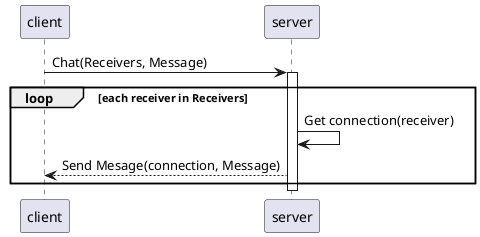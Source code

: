 @startuml
client -> server: Chat(Receivers, Message)
activate server

  loop each receiver in Receivers
  
    server -> server: Get connection(receiver)
 
    server --> client: Send Mesage(connection, Message)
  
  end

deactivate server

@enduml